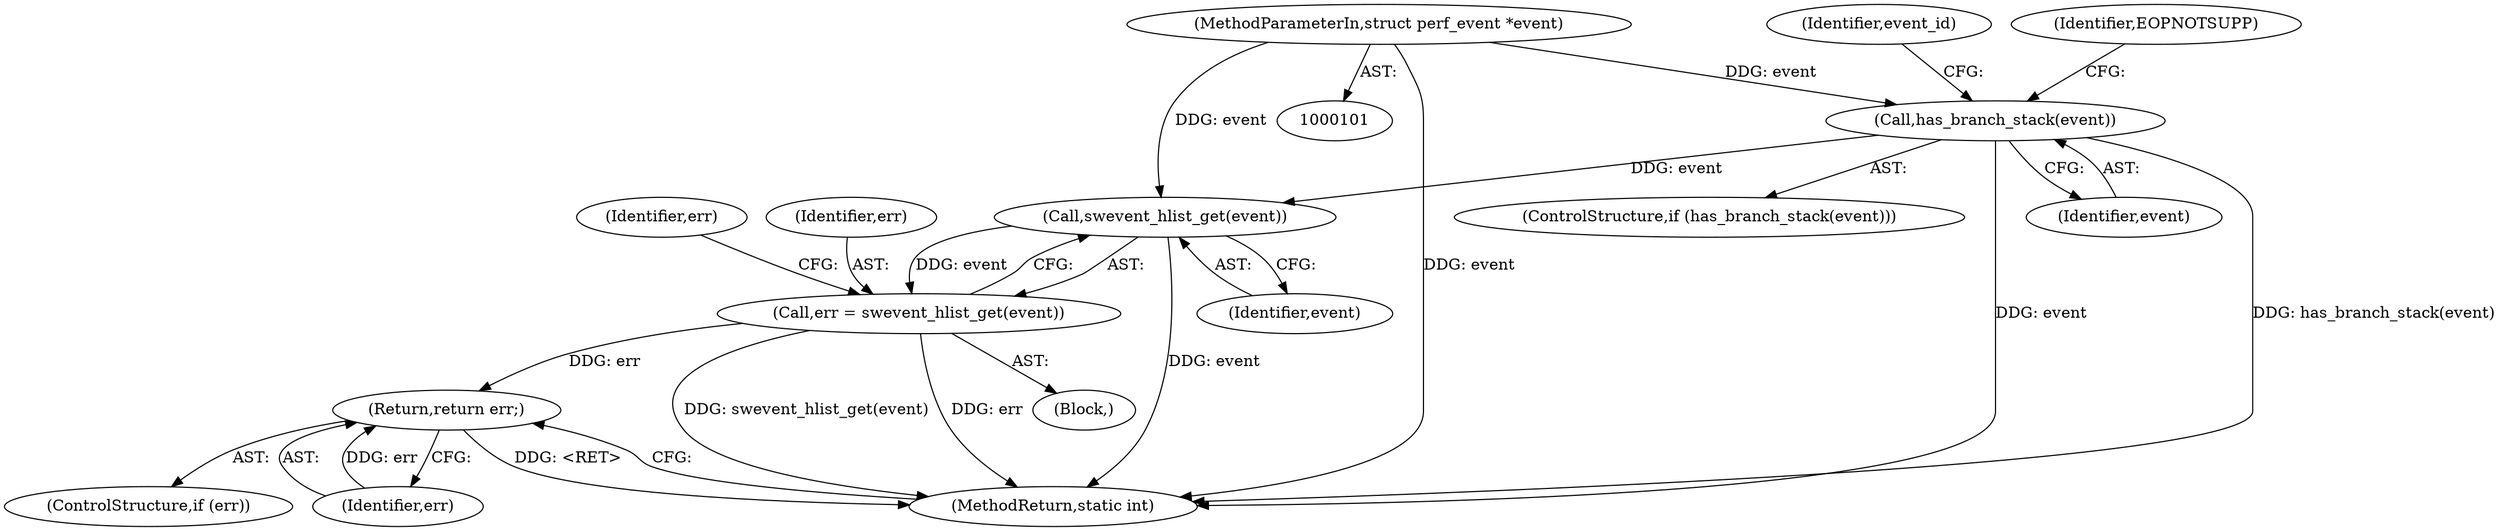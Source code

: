 digraph "0_linux_8176cced706b5e5d15887584150764894e94e02f@pointer" {
"1000124" [label="(Call,has_branch_stack(event))"];
"1000102" [label="(MethodParameterIn,struct perf_event *event)"];
"1000155" [label="(Call,swevent_hlist_get(event))"];
"1000153" [label="(Call,err = swevent_hlist_get(event))"];
"1000159" [label="(Return,return err;)"];
"1000173" [label="(MethodReturn,static int)"];
"1000151" [label="(Block,)"];
"1000157" [label="(ControlStructure,if (err))"];
"1000123" [label="(ControlStructure,if (has_branch_stack(event)))"];
"1000124" [label="(Call,has_branch_stack(event))"];
"1000154" [label="(Identifier,err)"];
"1000160" [label="(Identifier,err)"];
"1000125" [label="(Identifier,event)"];
"1000102" [label="(MethodParameterIn,struct perf_event *event)"];
"1000128" [label="(Identifier,EOPNOTSUPP)"];
"1000159" [label="(Return,return err;)"];
"1000158" [label="(Identifier,err)"];
"1000156" [label="(Identifier,event)"];
"1000130" [label="(Identifier,event_id)"];
"1000155" [label="(Call,swevent_hlist_get(event))"];
"1000153" [label="(Call,err = swevent_hlist_get(event))"];
"1000124" -> "1000123"  [label="AST: "];
"1000124" -> "1000125"  [label="CFG: "];
"1000125" -> "1000124"  [label="AST: "];
"1000128" -> "1000124"  [label="CFG: "];
"1000130" -> "1000124"  [label="CFG: "];
"1000124" -> "1000173"  [label="DDG: event"];
"1000124" -> "1000173"  [label="DDG: has_branch_stack(event)"];
"1000102" -> "1000124"  [label="DDG: event"];
"1000124" -> "1000155"  [label="DDG: event"];
"1000102" -> "1000101"  [label="AST: "];
"1000102" -> "1000173"  [label="DDG: event"];
"1000102" -> "1000155"  [label="DDG: event"];
"1000155" -> "1000153"  [label="AST: "];
"1000155" -> "1000156"  [label="CFG: "];
"1000156" -> "1000155"  [label="AST: "];
"1000153" -> "1000155"  [label="CFG: "];
"1000155" -> "1000173"  [label="DDG: event"];
"1000155" -> "1000153"  [label="DDG: event"];
"1000153" -> "1000151"  [label="AST: "];
"1000154" -> "1000153"  [label="AST: "];
"1000158" -> "1000153"  [label="CFG: "];
"1000153" -> "1000173"  [label="DDG: err"];
"1000153" -> "1000173"  [label="DDG: swevent_hlist_get(event)"];
"1000153" -> "1000159"  [label="DDG: err"];
"1000159" -> "1000157"  [label="AST: "];
"1000159" -> "1000160"  [label="CFG: "];
"1000160" -> "1000159"  [label="AST: "];
"1000173" -> "1000159"  [label="CFG: "];
"1000159" -> "1000173"  [label="DDG: <RET>"];
"1000160" -> "1000159"  [label="DDG: err"];
}

